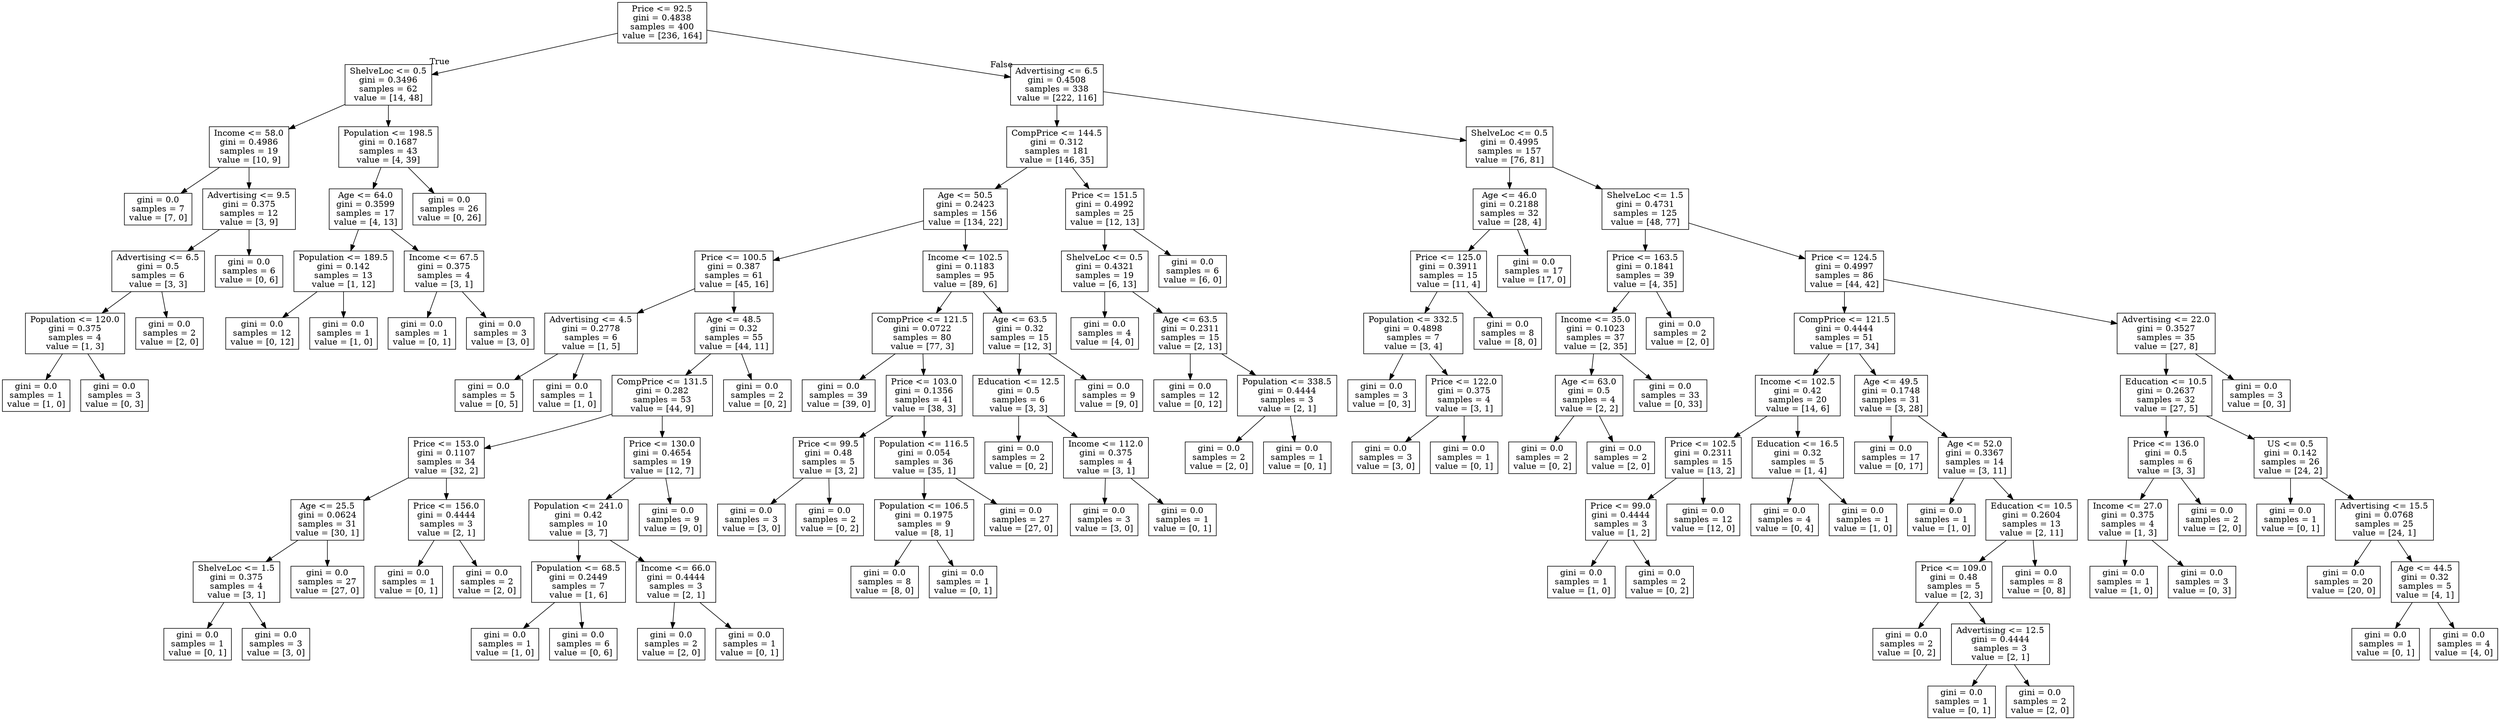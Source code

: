 digraph Tree {
node [shape=box] ;
0 [label="Price <= 92.5\ngini = 0.4838\nsamples = 400\nvalue = [236, 164]"] ;
1 [label="ShelveLoc <= 0.5\ngini = 0.3496\nsamples = 62\nvalue = [14, 48]"] ;
0 -> 1 [labeldistance=2.5, labelangle=45, headlabel="True"] ;
2 [label="Income <= 58.0\ngini = 0.4986\nsamples = 19\nvalue = [10, 9]"] ;
1 -> 2 ;
3 [label="gini = 0.0\nsamples = 7\nvalue = [7, 0]"] ;
2 -> 3 ;
4 [label="Advertising <= 9.5\ngini = 0.375\nsamples = 12\nvalue = [3, 9]"] ;
2 -> 4 ;
5 [label="Advertising <= 6.5\ngini = 0.5\nsamples = 6\nvalue = [3, 3]"] ;
4 -> 5 ;
6 [label="Population <= 120.0\ngini = 0.375\nsamples = 4\nvalue = [1, 3]"] ;
5 -> 6 ;
7 [label="gini = 0.0\nsamples = 1\nvalue = [1, 0]"] ;
6 -> 7 ;
8 [label="gini = 0.0\nsamples = 3\nvalue = [0, 3]"] ;
6 -> 8 ;
9 [label="gini = 0.0\nsamples = 2\nvalue = [2, 0]"] ;
5 -> 9 ;
10 [label="gini = 0.0\nsamples = 6\nvalue = [0, 6]"] ;
4 -> 10 ;
11 [label="Population <= 198.5\ngini = 0.1687\nsamples = 43\nvalue = [4, 39]"] ;
1 -> 11 ;
12 [label="Age <= 64.0\ngini = 0.3599\nsamples = 17\nvalue = [4, 13]"] ;
11 -> 12 ;
13 [label="Population <= 189.5\ngini = 0.142\nsamples = 13\nvalue = [1, 12]"] ;
12 -> 13 ;
14 [label="gini = 0.0\nsamples = 12\nvalue = [0, 12]"] ;
13 -> 14 ;
15 [label="gini = 0.0\nsamples = 1\nvalue = [1, 0]"] ;
13 -> 15 ;
16 [label="Income <= 67.5\ngini = 0.375\nsamples = 4\nvalue = [3, 1]"] ;
12 -> 16 ;
17 [label="gini = 0.0\nsamples = 1\nvalue = [0, 1]"] ;
16 -> 17 ;
18 [label="gini = 0.0\nsamples = 3\nvalue = [3, 0]"] ;
16 -> 18 ;
19 [label="gini = 0.0\nsamples = 26\nvalue = [0, 26]"] ;
11 -> 19 ;
20 [label="Advertising <= 6.5\ngini = 0.4508\nsamples = 338\nvalue = [222, 116]"] ;
0 -> 20 [labeldistance=2.5, labelangle=-45, headlabel="False"] ;
21 [label="CompPrice <= 144.5\ngini = 0.312\nsamples = 181\nvalue = [146, 35]"] ;
20 -> 21 ;
22 [label="Age <= 50.5\ngini = 0.2423\nsamples = 156\nvalue = [134, 22]"] ;
21 -> 22 ;
23 [label="Price <= 100.5\ngini = 0.387\nsamples = 61\nvalue = [45, 16]"] ;
22 -> 23 ;
24 [label="Advertising <= 4.5\ngini = 0.2778\nsamples = 6\nvalue = [1, 5]"] ;
23 -> 24 ;
25 [label="gini = 0.0\nsamples = 5\nvalue = [0, 5]"] ;
24 -> 25 ;
26 [label="gini = 0.0\nsamples = 1\nvalue = [1, 0]"] ;
24 -> 26 ;
27 [label="Age <= 48.5\ngini = 0.32\nsamples = 55\nvalue = [44, 11]"] ;
23 -> 27 ;
28 [label="CompPrice <= 131.5\ngini = 0.282\nsamples = 53\nvalue = [44, 9]"] ;
27 -> 28 ;
29 [label="Price <= 153.0\ngini = 0.1107\nsamples = 34\nvalue = [32, 2]"] ;
28 -> 29 ;
30 [label="Age <= 25.5\ngini = 0.0624\nsamples = 31\nvalue = [30, 1]"] ;
29 -> 30 ;
31 [label="ShelveLoc <= 1.5\ngini = 0.375\nsamples = 4\nvalue = [3, 1]"] ;
30 -> 31 ;
32 [label="gini = 0.0\nsamples = 1\nvalue = [0, 1]"] ;
31 -> 32 ;
33 [label="gini = 0.0\nsamples = 3\nvalue = [3, 0]"] ;
31 -> 33 ;
34 [label="gini = 0.0\nsamples = 27\nvalue = [27, 0]"] ;
30 -> 34 ;
35 [label="Price <= 156.0\ngini = 0.4444\nsamples = 3\nvalue = [2, 1]"] ;
29 -> 35 ;
36 [label="gini = 0.0\nsamples = 1\nvalue = [0, 1]"] ;
35 -> 36 ;
37 [label="gini = 0.0\nsamples = 2\nvalue = [2, 0]"] ;
35 -> 37 ;
38 [label="Price <= 130.0\ngini = 0.4654\nsamples = 19\nvalue = [12, 7]"] ;
28 -> 38 ;
39 [label="Population <= 241.0\ngini = 0.42\nsamples = 10\nvalue = [3, 7]"] ;
38 -> 39 ;
40 [label="Population <= 68.5\ngini = 0.2449\nsamples = 7\nvalue = [1, 6]"] ;
39 -> 40 ;
41 [label="gini = 0.0\nsamples = 1\nvalue = [1, 0]"] ;
40 -> 41 ;
42 [label="gini = 0.0\nsamples = 6\nvalue = [0, 6]"] ;
40 -> 42 ;
43 [label="Income <= 66.0\ngini = 0.4444\nsamples = 3\nvalue = [2, 1]"] ;
39 -> 43 ;
44 [label="gini = 0.0\nsamples = 2\nvalue = [2, 0]"] ;
43 -> 44 ;
45 [label="gini = 0.0\nsamples = 1\nvalue = [0, 1]"] ;
43 -> 45 ;
46 [label="gini = 0.0\nsamples = 9\nvalue = [9, 0]"] ;
38 -> 46 ;
47 [label="gini = 0.0\nsamples = 2\nvalue = [0, 2]"] ;
27 -> 47 ;
48 [label="Income <= 102.5\ngini = 0.1183\nsamples = 95\nvalue = [89, 6]"] ;
22 -> 48 ;
49 [label="CompPrice <= 121.5\ngini = 0.0722\nsamples = 80\nvalue = [77, 3]"] ;
48 -> 49 ;
50 [label="gini = 0.0\nsamples = 39\nvalue = [39, 0]"] ;
49 -> 50 ;
51 [label="Price <= 103.0\ngini = 0.1356\nsamples = 41\nvalue = [38, 3]"] ;
49 -> 51 ;
52 [label="Price <= 99.5\ngini = 0.48\nsamples = 5\nvalue = [3, 2]"] ;
51 -> 52 ;
53 [label="gini = 0.0\nsamples = 3\nvalue = [3, 0]"] ;
52 -> 53 ;
54 [label="gini = 0.0\nsamples = 2\nvalue = [0, 2]"] ;
52 -> 54 ;
55 [label="Population <= 116.5\ngini = 0.054\nsamples = 36\nvalue = [35, 1]"] ;
51 -> 55 ;
56 [label="Population <= 106.5\ngini = 0.1975\nsamples = 9\nvalue = [8, 1]"] ;
55 -> 56 ;
57 [label="gini = 0.0\nsamples = 8\nvalue = [8, 0]"] ;
56 -> 57 ;
58 [label="gini = 0.0\nsamples = 1\nvalue = [0, 1]"] ;
56 -> 58 ;
59 [label="gini = 0.0\nsamples = 27\nvalue = [27, 0]"] ;
55 -> 59 ;
60 [label="Age <= 63.5\ngini = 0.32\nsamples = 15\nvalue = [12, 3]"] ;
48 -> 60 ;
61 [label="Education <= 12.5\ngini = 0.5\nsamples = 6\nvalue = [3, 3]"] ;
60 -> 61 ;
62 [label="gini = 0.0\nsamples = 2\nvalue = [0, 2]"] ;
61 -> 62 ;
63 [label="Income <= 112.0\ngini = 0.375\nsamples = 4\nvalue = [3, 1]"] ;
61 -> 63 ;
64 [label="gini = 0.0\nsamples = 3\nvalue = [3, 0]"] ;
63 -> 64 ;
65 [label="gini = 0.0\nsamples = 1\nvalue = [0, 1]"] ;
63 -> 65 ;
66 [label="gini = 0.0\nsamples = 9\nvalue = [9, 0]"] ;
60 -> 66 ;
67 [label="Price <= 151.5\ngini = 0.4992\nsamples = 25\nvalue = [12, 13]"] ;
21 -> 67 ;
68 [label="ShelveLoc <= 0.5\ngini = 0.4321\nsamples = 19\nvalue = [6, 13]"] ;
67 -> 68 ;
69 [label="gini = 0.0\nsamples = 4\nvalue = [4, 0]"] ;
68 -> 69 ;
70 [label="Age <= 63.5\ngini = 0.2311\nsamples = 15\nvalue = [2, 13]"] ;
68 -> 70 ;
71 [label="gini = 0.0\nsamples = 12\nvalue = [0, 12]"] ;
70 -> 71 ;
72 [label="Population <= 338.5\ngini = 0.4444\nsamples = 3\nvalue = [2, 1]"] ;
70 -> 72 ;
73 [label="gini = 0.0\nsamples = 2\nvalue = [2, 0]"] ;
72 -> 73 ;
74 [label="gini = 0.0\nsamples = 1\nvalue = [0, 1]"] ;
72 -> 74 ;
75 [label="gini = 0.0\nsamples = 6\nvalue = [6, 0]"] ;
67 -> 75 ;
76 [label="ShelveLoc <= 0.5\ngini = 0.4995\nsamples = 157\nvalue = [76, 81]"] ;
20 -> 76 ;
77 [label="Age <= 46.0\ngini = 0.2188\nsamples = 32\nvalue = [28, 4]"] ;
76 -> 77 ;
78 [label="Price <= 125.0\ngini = 0.3911\nsamples = 15\nvalue = [11, 4]"] ;
77 -> 78 ;
79 [label="Population <= 332.5\ngini = 0.4898\nsamples = 7\nvalue = [3, 4]"] ;
78 -> 79 ;
80 [label="gini = 0.0\nsamples = 3\nvalue = [0, 3]"] ;
79 -> 80 ;
81 [label="Price <= 122.0\ngini = 0.375\nsamples = 4\nvalue = [3, 1]"] ;
79 -> 81 ;
82 [label="gini = 0.0\nsamples = 3\nvalue = [3, 0]"] ;
81 -> 82 ;
83 [label="gini = 0.0\nsamples = 1\nvalue = [0, 1]"] ;
81 -> 83 ;
84 [label="gini = 0.0\nsamples = 8\nvalue = [8, 0]"] ;
78 -> 84 ;
85 [label="gini = 0.0\nsamples = 17\nvalue = [17, 0]"] ;
77 -> 85 ;
86 [label="ShelveLoc <= 1.5\ngini = 0.4731\nsamples = 125\nvalue = [48, 77]"] ;
76 -> 86 ;
87 [label="Price <= 163.5\ngini = 0.1841\nsamples = 39\nvalue = [4, 35]"] ;
86 -> 87 ;
88 [label="Income <= 35.0\ngini = 0.1023\nsamples = 37\nvalue = [2, 35]"] ;
87 -> 88 ;
89 [label="Age <= 63.0\ngini = 0.5\nsamples = 4\nvalue = [2, 2]"] ;
88 -> 89 ;
90 [label="gini = 0.0\nsamples = 2\nvalue = [0, 2]"] ;
89 -> 90 ;
91 [label="gini = 0.0\nsamples = 2\nvalue = [2, 0]"] ;
89 -> 91 ;
92 [label="gini = 0.0\nsamples = 33\nvalue = [0, 33]"] ;
88 -> 92 ;
93 [label="gini = 0.0\nsamples = 2\nvalue = [2, 0]"] ;
87 -> 93 ;
94 [label="Price <= 124.5\ngini = 0.4997\nsamples = 86\nvalue = [44, 42]"] ;
86 -> 94 ;
95 [label="CompPrice <= 121.5\ngini = 0.4444\nsamples = 51\nvalue = [17, 34]"] ;
94 -> 95 ;
96 [label="Income <= 102.5\ngini = 0.42\nsamples = 20\nvalue = [14, 6]"] ;
95 -> 96 ;
97 [label="Price <= 102.5\ngini = 0.2311\nsamples = 15\nvalue = [13, 2]"] ;
96 -> 97 ;
98 [label="Price <= 99.0\ngini = 0.4444\nsamples = 3\nvalue = [1, 2]"] ;
97 -> 98 ;
99 [label="gini = 0.0\nsamples = 1\nvalue = [1, 0]"] ;
98 -> 99 ;
100 [label="gini = 0.0\nsamples = 2\nvalue = [0, 2]"] ;
98 -> 100 ;
101 [label="gini = 0.0\nsamples = 12\nvalue = [12, 0]"] ;
97 -> 101 ;
102 [label="Education <= 16.5\ngini = 0.32\nsamples = 5\nvalue = [1, 4]"] ;
96 -> 102 ;
103 [label="gini = 0.0\nsamples = 4\nvalue = [0, 4]"] ;
102 -> 103 ;
104 [label="gini = 0.0\nsamples = 1\nvalue = [1, 0]"] ;
102 -> 104 ;
105 [label="Age <= 49.5\ngini = 0.1748\nsamples = 31\nvalue = [3, 28]"] ;
95 -> 105 ;
106 [label="gini = 0.0\nsamples = 17\nvalue = [0, 17]"] ;
105 -> 106 ;
107 [label="Age <= 52.0\ngini = 0.3367\nsamples = 14\nvalue = [3, 11]"] ;
105 -> 107 ;
108 [label="gini = 0.0\nsamples = 1\nvalue = [1, 0]"] ;
107 -> 108 ;
109 [label="Education <= 10.5\ngini = 0.2604\nsamples = 13\nvalue = [2, 11]"] ;
107 -> 109 ;
110 [label="Price <= 109.0\ngini = 0.48\nsamples = 5\nvalue = [2, 3]"] ;
109 -> 110 ;
111 [label="gini = 0.0\nsamples = 2\nvalue = [0, 2]"] ;
110 -> 111 ;
112 [label="Advertising <= 12.5\ngini = 0.4444\nsamples = 3\nvalue = [2, 1]"] ;
110 -> 112 ;
113 [label="gini = 0.0\nsamples = 1\nvalue = [0, 1]"] ;
112 -> 113 ;
114 [label="gini = 0.0\nsamples = 2\nvalue = [2, 0]"] ;
112 -> 114 ;
115 [label="gini = 0.0\nsamples = 8\nvalue = [0, 8]"] ;
109 -> 115 ;
116 [label="Advertising <= 22.0\ngini = 0.3527\nsamples = 35\nvalue = [27, 8]"] ;
94 -> 116 ;
117 [label="Education <= 10.5\ngini = 0.2637\nsamples = 32\nvalue = [27, 5]"] ;
116 -> 117 ;
118 [label="Price <= 136.0\ngini = 0.5\nsamples = 6\nvalue = [3, 3]"] ;
117 -> 118 ;
119 [label="Income <= 27.0\ngini = 0.375\nsamples = 4\nvalue = [1, 3]"] ;
118 -> 119 ;
120 [label="gini = 0.0\nsamples = 1\nvalue = [1, 0]"] ;
119 -> 120 ;
121 [label="gini = 0.0\nsamples = 3\nvalue = [0, 3]"] ;
119 -> 121 ;
122 [label="gini = 0.0\nsamples = 2\nvalue = [2, 0]"] ;
118 -> 122 ;
123 [label="US <= 0.5\ngini = 0.142\nsamples = 26\nvalue = [24, 2]"] ;
117 -> 123 ;
124 [label="gini = 0.0\nsamples = 1\nvalue = [0, 1]"] ;
123 -> 124 ;
125 [label="Advertising <= 15.5\ngini = 0.0768\nsamples = 25\nvalue = [24, 1]"] ;
123 -> 125 ;
126 [label="gini = 0.0\nsamples = 20\nvalue = [20, 0]"] ;
125 -> 126 ;
127 [label="Age <= 44.5\ngini = 0.32\nsamples = 5\nvalue = [4, 1]"] ;
125 -> 127 ;
128 [label="gini = 0.0\nsamples = 1\nvalue = [0, 1]"] ;
127 -> 128 ;
129 [label="gini = 0.0\nsamples = 4\nvalue = [4, 0]"] ;
127 -> 129 ;
130 [label="gini = 0.0\nsamples = 3\nvalue = [0, 3]"] ;
116 -> 130 ;
}